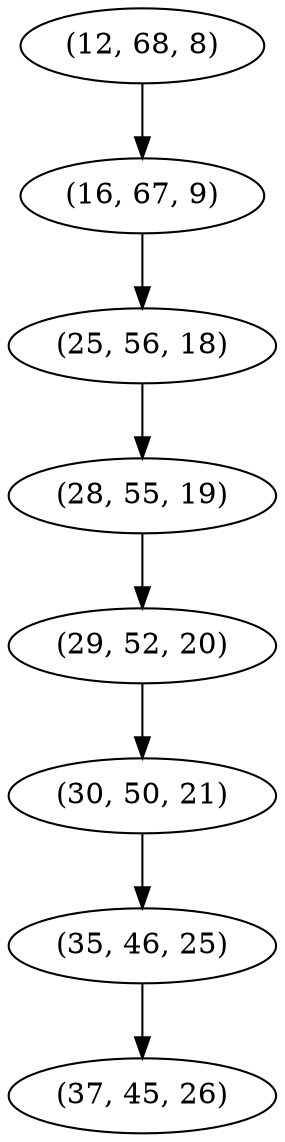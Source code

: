 digraph tree {
    "(12, 68, 8)";
    "(16, 67, 9)";
    "(25, 56, 18)";
    "(28, 55, 19)";
    "(29, 52, 20)";
    "(30, 50, 21)";
    "(35, 46, 25)";
    "(37, 45, 26)";
    "(12, 68, 8)" -> "(16, 67, 9)";
    "(16, 67, 9)" -> "(25, 56, 18)";
    "(25, 56, 18)" -> "(28, 55, 19)";
    "(28, 55, 19)" -> "(29, 52, 20)";
    "(29, 52, 20)" -> "(30, 50, 21)";
    "(30, 50, 21)" -> "(35, 46, 25)";
    "(35, 46, 25)" -> "(37, 45, 26)";
}
